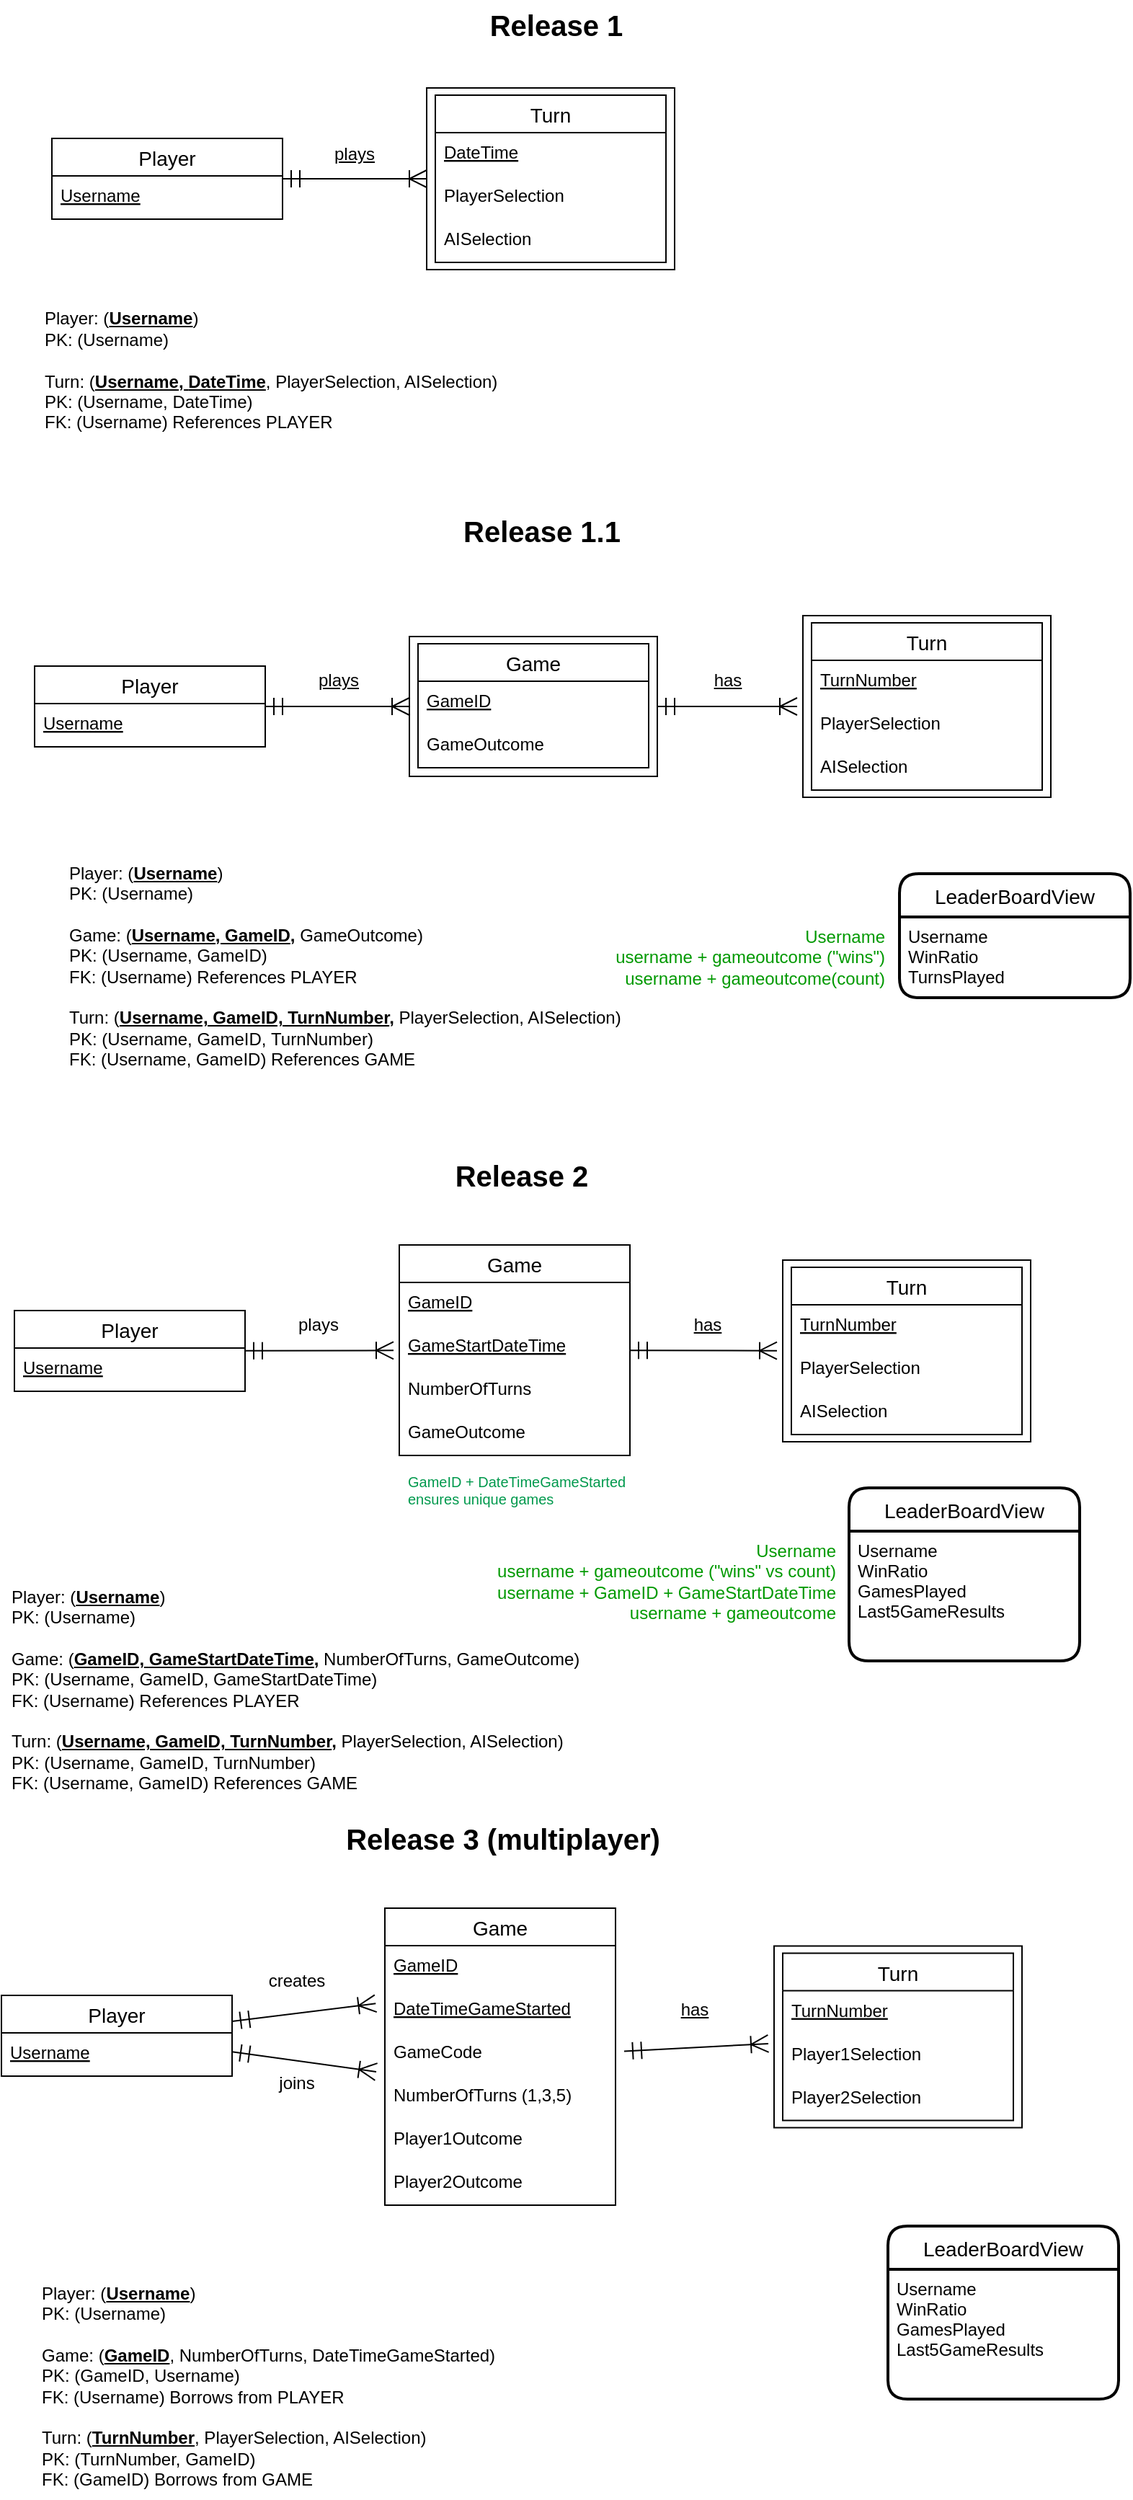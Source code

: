 <mxfile version="13.8.2" type="device"><diagram id="_T79QDrWtVv7_2ml0df6" name="Page-1"><mxGraphModel dx="1178" dy="614" grid="0" gridSize="10" guides="1" tooltips="1" connect="1" arrows="1" fold="1" page="1" pageScale="1" pageWidth="850" pageHeight="1100" math="0" shadow="0"><root><mxCell id="0"/><mxCell id="1" parent="0"/><mxCell id="mFq7daE8afdWlIFSheiB-40" value="" style="rounded=0;whiteSpace=wrap;html=1;" parent="1" vertex="1"><mxGeometry x="331" y="79" width="172" height="126" as="geometry"/></mxCell><mxCell id="mFq7daE8afdWlIFSheiB-16" value="" style="endArrow=ERoneToMany;html=1;rounded=0;startArrow=ERmandOne;startFill=0;endSize=10;targetPerimeterSpacing=4;startSize=10;endFill=0;entryX=0;entryY=0.5;entryDx=0;entryDy=0;" parent="1" source="mFq7daE8afdWlIFSheiB-2" target="mFq7daE8afdWlIFSheiB-40" edge="1"><mxGeometry relative="1" as="geometry"><mxPoint x="358" y="259.5" as="sourcePoint"/><mxPoint x="301" y="149" as="targetPoint"/></mxGeometry></mxCell><mxCell id="mFq7daE8afdWlIFSheiB-2" value="Player" style="swimlane;fontStyle=0;childLayout=stackLayout;horizontal=1;startSize=26;horizontalStack=0;resizeParent=1;resizeParentMax=0;resizeLast=0;collapsible=1;marginBottom=0;align=center;fontSize=14;" parent="1" vertex="1"><mxGeometry x="71" y="114" width="160" height="56" as="geometry"/></mxCell><mxCell id="mFq7daE8afdWlIFSheiB-3" value="Username" style="text;strokeColor=none;fillColor=none;spacingLeft=4;spacingRight=4;overflow=hidden;rotatable=0;points=[[0,0.5],[1,0.5]];portConstraint=eastwest;fontSize=12;fontStyle=4" parent="mFq7daE8afdWlIFSheiB-2" vertex="1"><mxGeometry y="26" width="160" height="30" as="geometry"/></mxCell><mxCell id="mFq7daE8afdWlIFSheiB-10" value="Turn" style="swimlane;fontStyle=0;childLayout=stackLayout;horizontal=1;startSize=26;horizontalStack=0;resizeParent=1;resizeParentMax=0;resizeLast=0;collapsible=1;marginBottom=0;align=center;fontSize=14;" parent="1" vertex="1"><mxGeometry x="337" y="84" width="160" height="116" as="geometry"/></mxCell><mxCell id="mFq7daE8afdWlIFSheiB-28" value="DateTime" style="text;strokeColor=none;fillColor=none;spacingLeft=4;spacingRight=4;overflow=hidden;rotatable=0;points=[[0,0.5],[1,0.5]];portConstraint=eastwest;fontSize=12;fontStyle=4" parent="mFq7daE8afdWlIFSheiB-10" vertex="1"><mxGeometry y="26" width="160" height="30" as="geometry"/></mxCell><mxCell id="mFq7daE8afdWlIFSheiB-7" value="PlayerSelection" style="text;strokeColor=none;fillColor=none;spacingLeft=4;spacingRight=4;overflow=hidden;rotatable=0;points=[[0,0.5],[1,0.5]];portConstraint=eastwest;fontSize=12;" parent="mFq7daE8afdWlIFSheiB-10" vertex="1"><mxGeometry y="56" width="160" height="30" as="geometry"/></mxCell><mxCell id="mFq7daE8afdWlIFSheiB-20" value="AISelection" style="text;strokeColor=none;fillColor=none;spacingLeft=4;spacingRight=4;overflow=hidden;rotatable=0;points=[[0,0.5],[1,0.5]];portConstraint=eastwest;fontSize=12;" parent="mFq7daE8afdWlIFSheiB-10" vertex="1"><mxGeometry y="86" width="160" height="30" as="geometry"/></mxCell><mxCell id="mFq7daE8afdWlIFSheiB-41" value="Player: (&lt;u&gt;&lt;b&gt;Username&lt;/b&gt;&lt;/u&gt;)&lt;br&gt;PK: (Username)&lt;br&gt;&lt;br&gt;Turn: (&lt;b&gt;&lt;u&gt;Username,&amp;nbsp;&lt;/u&gt;&lt;/b&gt;&lt;u&gt;&lt;b&gt;DateTime&lt;/b&gt;&lt;/u&gt;, PlayerSelection, AISelection)&lt;br&gt;PK: (Username, DateTime)&lt;br&gt;FK: (Username) References&amp;nbsp;PLAYER" style="text;html=1;strokeColor=none;fillColor=none;align=left;verticalAlign=middle;whiteSpace=wrap;rounded=0;" parent="1" vertex="1"><mxGeometry x="64" y="228" width="361" height="94" as="geometry"/></mxCell><mxCell id="He4eryoihcPYmB8OaKbt-13" value="&lt;b&gt;&lt;font style=&quot;font-size: 20px&quot;&gt;Release 1&lt;/font&gt;&lt;/b&gt;" style="text;html=1;strokeColor=none;fillColor=none;align=center;verticalAlign=middle;whiteSpace=wrap;rounded=0;" vertex="1" parent="1"><mxGeometry x="221" y="18" width="400" height="33" as="geometry"/></mxCell><mxCell id="He4eryoihcPYmB8OaKbt-15" value="" style="endArrow=ERoneToMany;html=1;rounded=0;startArrow=ERmandOne;startFill=0;endSize=10;targetPerimeterSpacing=4;startSize=10;endFill=0;" edge="1" source="He4eryoihcPYmB8OaKbt-19" target="He4eryoihcPYmB8OaKbt-21" parent="1"><mxGeometry relative="1" as="geometry"><mxPoint x="334" y="1057.5" as="sourcePoint"/><mxPoint x="306" y="955" as="targetPoint"/></mxGeometry></mxCell><mxCell id="He4eryoihcPYmB8OaKbt-19" value="Player" style="swimlane;fontStyle=0;childLayout=stackLayout;horizontal=1;startSize=26;horizontalStack=0;resizeParent=1;resizeParentMax=0;resizeLast=0;collapsible=1;marginBottom=0;align=center;fontSize=14;" vertex="1" parent="1"><mxGeometry x="45" y="927" width="160" height="56" as="geometry"/></mxCell><mxCell id="He4eryoihcPYmB8OaKbt-20" value="Username" style="text;strokeColor=none;fillColor=none;spacingLeft=4;spacingRight=4;overflow=hidden;rotatable=0;points=[[0,0.5],[1,0.5]];portConstraint=eastwest;fontSize=12;fontStyle=4" vertex="1" parent="He4eryoihcPYmB8OaKbt-19"><mxGeometry y="26" width="160" height="30" as="geometry"/></mxCell><mxCell id="He4eryoihcPYmB8OaKbt-21" value="Game" style="swimlane;fontStyle=0;childLayout=stackLayout;horizontal=1;startSize=26;horizontalStack=0;resizeParent=1;resizeParentMax=0;resizeLast=0;collapsible=1;marginBottom=0;align=center;fontSize=14;" vertex="1" parent="1"><mxGeometry x="312" y="881.5" width="160" height="146" as="geometry"/></mxCell><mxCell id="He4eryoihcPYmB8OaKbt-34" value="GameID" style="text;strokeColor=none;fillColor=none;spacingLeft=4;spacingRight=4;overflow=hidden;rotatable=0;points=[[0,0.5],[1,0.5]];portConstraint=eastwest;fontSize=12;fontStyle=4" vertex="1" parent="He4eryoihcPYmB8OaKbt-21"><mxGeometry y="26" width="160" height="30" as="geometry"/></mxCell><mxCell id="He4eryoihcPYmB8OaKbt-22" value="GameStartDateTime" style="text;strokeColor=none;fillColor=none;spacingLeft=4;spacingRight=4;overflow=hidden;rotatable=0;points=[[0,0.5],[1,0.5]];portConstraint=eastwest;fontSize=12;fontStyle=4" vertex="1" parent="He4eryoihcPYmB8OaKbt-21"><mxGeometry y="56" width="160" height="30" as="geometry"/></mxCell><mxCell id="He4eryoihcPYmB8OaKbt-35" value="NumberOfTurns" style="text;strokeColor=none;fillColor=none;spacingLeft=4;spacingRight=4;overflow=hidden;rotatable=0;points=[[0,0.5],[1,0.5]];portConstraint=eastwest;fontSize=12;" vertex="1" parent="He4eryoihcPYmB8OaKbt-21"><mxGeometry y="86" width="160" height="30" as="geometry"/></mxCell><mxCell id="He4eryoihcPYmB8OaKbt-37" value="GameOutcome" style="text;strokeColor=none;fillColor=none;spacingLeft=4;spacingRight=4;overflow=hidden;rotatable=0;points=[[0,0.5],[1,0.5]];portConstraint=eastwest;fontSize=12;" vertex="1" parent="He4eryoihcPYmB8OaKbt-21"><mxGeometry y="116" width="160" height="30" as="geometry"/></mxCell><mxCell id="He4eryoihcPYmB8OaKbt-26" value="&lt;b&gt;&lt;font style=&quot;font-size: 20px&quot;&gt;Release 2&lt;/font&gt;&lt;/b&gt;" style="text;html=1;strokeColor=none;fillColor=none;align=center;verticalAlign=middle;whiteSpace=wrap;rounded=0;" vertex="1" parent="1"><mxGeometry x="197" y="816" width="400" height="33" as="geometry"/></mxCell><mxCell id="He4eryoihcPYmB8OaKbt-27" value="" style="rounded=0;whiteSpace=wrap;html=1;" vertex="1" parent="1"><mxGeometry x="578" y="892" width="172" height="126" as="geometry"/></mxCell><mxCell id="He4eryoihcPYmB8OaKbt-29" value="Turn" style="swimlane;fontStyle=0;childLayout=stackLayout;horizontal=1;startSize=26;horizontalStack=0;resizeParent=1;resizeParentMax=0;resizeLast=0;collapsible=1;marginBottom=0;align=center;fontSize=14;" vertex="1" parent="1"><mxGeometry x="584" y="897" width="160" height="116" as="geometry"/></mxCell><mxCell id="He4eryoihcPYmB8OaKbt-30" value="TurnNumber" style="text;strokeColor=none;fillColor=none;spacingLeft=4;spacingRight=4;overflow=hidden;rotatable=0;points=[[0,0.5],[1,0.5]];portConstraint=eastwest;fontSize=12;fontStyle=4" vertex="1" parent="He4eryoihcPYmB8OaKbt-29"><mxGeometry y="26" width="160" height="30" as="geometry"/></mxCell><mxCell id="He4eryoihcPYmB8OaKbt-31" value="PlayerSelection" style="text;strokeColor=none;fillColor=none;spacingLeft=4;spacingRight=4;overflow=hidden;rotatable=0;points=[[0,0.5],[1,0.5]];portConstraint=eastwest;fontSize=12;" vertex="1" parent="He4eryoihcPYmB8OaKbt-29"><mxGeometry y="56" width="160" height="30" as="geometry"/></mxCell><mxCell id="He4eryoihcPYmB8OaKbt-32" value="AISelection" style="text;strokeColor=none;fillColor=none;spacingLeft=4;spacingRight=4;overflow=hidden;rotatable=0;points=[[0,0.5],[1,0.5]];portConstraint=eastwest;fontSize=12;" vertex="1" parent="He4eryoihcPYmB8OaKbt-29"><mxGeometry y="86" width="160" height="30" as="geometry"/></mxCell><mxCell id="He4eryoihcPYmB8OaKbt-36" value="" style="endArrow=ERoneToMany;html=1;rounded=0;startArrow=ERmandOne;startFill=0;endSize=10;targetPerimeterSpacing=4;startSize=10;endFill=0;" edge="1" parent="1" source="He4eryoihcPYmB8OaKbt-21" target="He4eryoihcPYmB8OaKbt-27"><mxGeometry relative="1" as="geometry"><mxPoint x="478" y="955" as="sourcePoint"/><mxPoint x="547" y="940" as="targetPoint"/></mxGeometry></mxCell><mxCell id="He4eryoihcPYmB8OaKbt-38" value="LeaderBoardView" style="swimlane;childLayout=stackLayout;horizontal=1;startSize=30;horizontalStack=0;rounded=1;fontSize=14;fontStyle=0;strokeWidth=2;resizeParent=0;resizeLast=1;shadow=0;dashed=0;align=center;" vertex="1" parent="1"><mxGeometry x="624" y="1050" width="160" height="120" as="geometry"/></mxCell><mxCell id="He4eryoihcPYmB8OaKbt-39" value="Username&#10;WinRatio&#10;GamesPlayed&#10;Last5GameResults" style="align=left;strokeColor=none;fillColor=none;spacingLeft=4;fontSize=12;verticalAlign=top;resizable=0;rotatable=0;part=1;" vertex="1" parent="He4eryoihcPYmB8OaKbt-38"><mxGeometry y="30" width="160" height="90" as="geometry"/></mxCell><mxCell id="He4eryoihcPYmB8OaKbt-40" value="plays" style="text;html=1;strokeColor=none;fillColor=none;align=center;verticalAlign=middle;whiteSpace=wrap;rounded=0;fontStyle=4" vertex="1" parent="1"><mxGeometry x="261" y="115" width="40" height="20" as="geometry"/></mxCell><mxCell id="He4eryoihcPYmB8OaKbt-41" value="plays" style="text;html=1;strokeColor=none;fillColor=none;align=center;verticalAlign=middle;whiteSpace=wrap;rounded=0;fontStyle=0" vertex="1" parent="1"><mxGeometry x="236" y="927" width="40" height="20" as="geometry"/></mxCell><mxCell id="He4eryoihcPYmB8OaKbt-42" value="has" style="text;html=1;strokeColor=none;fillColor=none;align=center;verticalAlign=middle;whiteSpace=wrap;rounded=0;fontStyle=4" vertex="1" parent="1"><mxGeometry x="506" y="927" width="40" height="20" as="geometry"/></mxCell><mxCell id="He4eryoihcPYmB8OaKbt-44" value="" style="endArrow=ERoneToMany;html=1;rounded=0;startArrow=ERmandOne;startFill=0;endSize=10;targetPerimeterSpacing=4;startSize=10;endFill=0;entryX=-0.002;entryY=0.327;entryDx=0;entryDy=0;entryPerimeter=0;" edge="1" parent="1" source="He4eryoihcPYmB8OaKbt-45"><mxGeometry relative="1" as="geometry"><mxPoint x="325" y="1532.5" as="sourcePoint"/><mxPoint x="295.656" y="1407.622" as="targetPoint"/></mxGeometry></mxCell><mxCell id="He4eryoihcPYmB8OaKbt-45" value="Player" style="swimlane;fontStyle=0;childLayout=stackLayout;horizontal=1;startSize=26;horizontalStack=0;resizeParent=1;resizeParentMax=0;resizeLast=0;collapsible=1;marginBottom=0;align=center;fontSize=14;" vertex="1" parent="1"><mxGeometry x="36" y="1402" width="160" height="56" as="geometry"/></mxCell><mxCell id="He4eryoihcPYmB8OaKbt-46" value="Username" style="text;strokeColor=none;fillColor=none;spacingLeft=4;spacingRight=4;overflow=hidden;rotatable=0;points=[[0,0.5],[1,0.5]];portConstraint=eastwest;fontSize=12;fontStyle=4" vertex="1" parent="He4eryoihcPYmB8OaKbt-45"><mxGeometry y="26" width="160" height="30" as="geometry"/></mxCell><mxCell id="He4eryoihcPYmB8OaKbt-47" value="Game" style="swimlane;fontStyle=0;childLayout=stackLayout;horizontal=1;startSize=26;horizontalStack=0;resizeParent=1;resizeParentMax=0;resizeLast=0;collapsible=1;marginBottom=0;align=center;fontSize=14;" vertex="1" parent="1"><mxGeometry x="302" y="1341.5" width="160" height="206" as="geometry"/></mxCell><mxCell id="He4eryoihcPYmB8OaKbt-48" value="GameID" style="text;strokeColor=none;fillColor=none;spacingLeft=4;spacingRight=4;overflow=hidden;rotatable=0;points=[[0,0.5],[1,0.5]];portConstraint=eastwest;fontSize=12;fontStyle=4" vertex="1" parent="He4eryoihcPYmB8OaKbt-47"><mxGeometry y="26" width="160" height="30" as="geometry"/></mxCell><mxCell id="He4eryoihcPYmB8OaKbt-94" value="DateTimeGameStarted" style="text;strokeColor=none;fillColor=none;spacingLeft=4;spacingRight=4;overflow=hidden;rotatable=0;points=[[0,0.5],[1,0.5]];portConstraint=eastwest;fontSize=12;fontStyle=4" vertex="1" parent="He4eryoihcPYmB8OaKbt-47"><mxGeometry y="56" width="160" height="30" as="geometry"/></mxCell><mxCell id="He4eryoihcPYmB8OaKbt-64" value="GameCode" style="text;strokeColor=none;fillColor=none;spacingLeft=4;spacingRight=4;overflow=hidden;rotatable=0;points=[[0,0.5],[1,0.5]];portConstraint=eastwest;fontSize=12;" vertex="1" parent="He4eryoihcPYmB8OaKbt-47"><mxGeometry y="86" width="160" height="30" as="geometry"/></mxCell><mxCell id="He4eryoihcPYmB8OaKbt-49" value="NumberOfTurns (1,3,5)" style="text;strokeColor=none;fillColor=none;spacingLeft=4;spacingRight=4;overflow=hidden;rotatable=0;points=[[0,0.5],[1,0.5]];portConstraint=eastwest;fontSize=12;" vertex="1" parent="He4eryoihcPYmB8OaKbt-47"><mxGeometry y="116" width="160" height="30" as="geometry"/></mxCell><mxCell id="He4eryoihcPYmB8OaKbt-51" value="Player1Outcome" style="text;strokeColor=none;fillColor=none;spacingLeft=4;spacingRight=4;overflow=hidden;rotatable=0;points=[[0,0.5],[1,0.5]];portConstraint=eastwest;fontSize=12;" vertex="1" parent="He4eryoihcPYmB8OaKbt-47"><mxGeometry y="146" width="160" height="30" as="geometry"/></mxCell><mxCell id="He4eryoihcPYmB8OaKbt-99" value="Player2Outcome" style="text;strokeColor=none;fillColor=none;spacingLeft=4;spacingRight=4;overflow=hidden;rotatable=0;points=[[0,0.5],[1,0.5]];portConstraint=eastwest;fontSize=12;" vertex="1" parent="He4eryoihcPYmB8OaKbt-47"><mxGeometry y="176" width="160" height="30" as="geometry"/></mxCell><mxCell id="He4eryoihcPYmB8OaKbt-52" value="Player: (&lt;u&gt;&lt;b&gt;Username&lt;/b&gt;&lt;/u&gt;)&lt;br&gt;PK: (Username)&lt;br&gt;&lt;br&gt;Game: (&lt;u&gt;&lt;b&gt;GameID&lt;/b&gt;&lt;/u&gt;, NumberOfTurns, DateTimeGameStarted)&lt;br&gt;PK: (GameID, Username)&lt;br&gt;FK: (Username) Borrows from PLAYER&lt;br&gt;&lt;br&gt;Turn: (&lt;u&gt;&lt;b&gt;TurnNumber&lt;/b&gt;&lt;/u&gt;, PlayerSelection, AISelection)&lt;br&gt;PK: (TurnNumber, GameID)&lt;br&gt;FK: (GameID) Borrows from GAME" style="text;html=1;strokeColor=none;fillColor=none;align=left;verticalAlign=middle;whiteSpace=wrap;rounded=0;" vertex="1" parent="1"><mxGeometry x="61.75" y="1594" width="370.5" height="157" as="geometry"/></mxCell><mxCell id="He4eryoihcPYmB8OaKbt-53" value="&lt;b&gt;&lt;font style=&quot;font-size: 20px&quot;&gt;Release 3 (multiplayer)&lt;/font&gt;&lt;/b&gt;" style="text;html=1;strokeColor=none;fillColor=none;align=center;verticalAlign=middle;whiteSpace=wrap;rounded=0;" vertex="1" parent="1"><mxGeometry x="184" y="1276" width="400" height="33" as="geometry"/></mxCell><mxCell id="He4eryoihcPYmB8OaKbt-54" value="" style="rounded=0;whiteSpace=wrap;html=1;" vertex="1" parent="1"><mxGeometry x="572" y="1367.75" width="172" height="126" as="geometry"/></mxCell><mxCell id="He4eryoihcPYmB8OaKbt-55" value="Turn" style="swimlane;fontStyle=0;childLayout=stackLayout;horizontal=1;startSize=26;horizontalStack=0;resizeParent=1;resizeParentMax=0;resizeLast=0;collapsible=1;marginBottom=0;align=center;fontSize=14;" vertex="1" parent="1"><mxGeometry x="578" y="1372.75" width="160" height="116" as="geometry"/></mxCell><mxCell id="He4eryoihcPYmB8OaKbt-56" value="TurnNumber" style="text;strokeColor=none;fillColor=none;spacingLeft=4;spacingRight=4;overflow=hidden;rotatable=0;points=[[0,0.5],[1,0.5]];portConstraint=eastwest;fontSize=12;fontStyle=4" vertex="1" parent="He4eryoihcPYmB8OaKbt-55"><mxGeometry y="26" width="160" height="30" as="geometry"/></mxCell><mxCell id="He4eryoihcPYmB8OaKbt-57" value="Player1Selection" style="text;strokeColor=none;fillColor=none;spacingLeft=4;spacingRight=4;overflow=hidden;rotatable=0;points=[[0,0.5],[1,0.5]];portConstraint=eastwest;fontSize=12;" vertex="1" parent="He4eryoihcPYmB8OaKbt-55"><mxGeometry y="56" width="160" height="30" as="geometry"/></mxCell><mxCell id="He4eryoihcPYmB8OaKbt-58" value="Player2Selection" style="text;strokeColor=none;fillColor=none;spacingLeft=4;spacingRight=4;overflow=hidden;rotatable=0;points=[[0,0.5],[1,0.5]];portConstraint=eastwest;fontSize=12;" vertex="1" parent="He4eryoihcPYmB8OaKbt-55"><mxGeometry y="86" width="160" height="30" as="geometry"/></mxCell><mxCell id="He4eryoihcPYmB8OaKbt-59" value="" style="endArrow=ERoneToMany;html=1;rounded=0;startArrow=ERmandOne;startFill=0;endSize=10;targetPerimeterSpacing=4;startSize=10;endFill=0;" edge="1" parent="1" target="He4eryoihcPYmB8OaKbt-54"><mxGeometry relative="1" as="geometry"><mxPoint x="468" y="1440.732" as="sourcePoint"/><mxPoint x="538" y="1415" as="targetPoint"/></mxGeometry></mxCell><mxCell id="He4eryoihcPYmB8OaKbt-60" value="LeaderBoardView" style="swimlane;childLayout=stackLayout;horizontal=1;startSize=30;horizontalStack=0;rounded=1;fontSize=14;fontStyle=0;strokeWidth=2;resizeParent=0;resizeLast=1;shadow=0;dashed=0;align=center;" vertex="1" parent="1"><mxGeometry x="651" y="1562" width="160" height="120" as="geometry"/></mxCell><mxCell id="He4eryoihcPYmB8OaKbt-61" value="Username&#10;WinRatio&#10;GamesPlayed&#10;Last5GameResults" style="align=left;strokeColor=none;fillColor=none;spacingLeft=4;fontSize=12;verticalAlign=top;resizable=0;rotatable=0;part=1;" vertex="1" parent="He4eryoihcPYmB8OaKbt-60"><mxGeometry y="30" width="160" height="90" as="geometry"/></mxCell><mxCell id="He4eryoihcPYmB8OaKbt-62" value="creates" style="text;html=1;strokeColor=none;fillColor=none;align=center;verticalAlign=middle;whiteSpace=wrap;rounded=0;fontStyle=0" vertex="1" parent="1"><mxGeometry x="221" y="1382" width="40" height="20" as="geometry"/></mxCell><mxCell id="He4eryoihcPYmB8OaKbt-63" value="has" style="text;html=1;strokeColor=none;fillColor=none;align=center;verticalAlign=middle;whiteSpace=wrap;rounded=0;fontStyle=4" vertex="1" parent="1"><mxGeometry x="497" y="1402" width="40" height="20" as="geometry"/></mxCell><mxCell id="He4eryoihcPYmB8OaKbt-66" value="" style="rounded=0;whiteSpace=wrap;html=1;" vertex="1" parent="1"><mxGeometry x="319" y="459.5" width="172" height="97" as="geometry"/></mxCell><mxCell id="He4eryoihcPYmB8OaKbt-67" value="" style="endArrow=ERoneToMany;html=1;rounded=0;startArrow=ERmandOne;startFill=0;endSize=10;targetPerimeterSpacing=4;startSize=10;endFill=0;entryX=0;entryY=0.5;entryDx=0;entryDy=0;" edge="1" parent="1" source="He4eryoihcPYmB8OaKbt-68" target="He4eryoihcPYmB8OaKbt-66"><mxGeometry relative="1" as="geometry"><mxPoint x="348" y="610.5" as="sourcePoint"/><mxPoint x="291" y="500" as="targetPoint"/></mxGeometry></mxCell><mxCell id="He4eryoihcPYmB8OaKbt-68" value="Player" style="swimlane;fontStyle=0;childLayout=stackLayout;horizontal=1;startSize=26;horizontalStack=0;resizeParent=1;resizeParentMax=0;resizeLast=0;collapsible=1;marginBottom=0;align=center;fontSize=14;" vertex="1" parent="1"><mxGeometry x="59" y="480" width="160" height="56" as="geometry"/></mxCell><mxCell id="He4eryoihcPYmB8OaKbt-69" value="Username" style="text;strokeColor=none;fillColor=none;spacingLeft=4;spacingRight=4;overflow=hidden;rotatable=0;points=[[0,0.5],[1,0.5]];portConstraint=eastwest;fontSize=12;fontStyle=4" vertex="1" parent="He4eryoihcPYmB8OaKbt-68"><mxGeometry y="26" width="160" height="30" as="geometry"/></mxCell><mxCell id="He4eryoihcPYmB8OaKbt-70" value="Game" style="swimlane;fontStyle=0;childLayout=stackLayout;horizontal=1;startSize=26;horizontalStack=0;resizeParent=1;resizeParentMax=0;resizeLast=0;collapsible=1;marginBottom=0;align=center;fontSize=14;" vertex="1" parent="1"><mxGeometry x="325" y="464.5" width="160" height="86" as="geometry"/></mxCell><mxCell id="He4eryoihcPYmB8OaKbt-71" value="GameID" style="text;strokeColor=none;fillColor=none;spacingLeft=4;spacingRight=4;overflow=hidden;rotatable=0;points=[[0,0.5],[1,0.5]];portConstraint=eastwest;fontSize=12;fontStyle=4" vertex="1" parent="He4eryoihcPYmB8OaKbt-70"><mxGeometry y="26" width="160" height="30" as="geometry"/></mxCell><mxCell id="He4eryoihcPYmB8OaKbt-73" value="GameOutcome" style="text;strokeColor=none;fillColor=none;spacingLeft=4;spacingRight=4;overflow=hidden;rotatable=0;points=[[0,0.5],[1,0.5]];portConstraint=eastwest;fontSize=12;" vertex="1" parent="He4eryoihcPYmB8OaKbt-70"><mxGeometry y="56" width="160" height="30" as="geometry"/></mxCell><mxCell id="He4eryoihcPYmB8OaKbt-74" value="Player: (&lt;u&gt;&lt;b&gt;Username&lt;/b&gt;&lt;/u&gt;)&lt;br&gt;PK: (Username)&lt;br&gt;&lt;br&gt;Game: (&lt;b&gt;&lt;u&gt;Username, GameID&lt;/u&gt;,&lt;/b&gt; GameOutcome)&lt;br&gt;PK: (Username, GameID)&lt;br&gt;FK: (Username) References&amp;nbsp;PLAYER&lt;br&gt;&lt;br&gt;Turn: (&lt;b&gt;&lt;u&gt;Username, GameID,&amp;nbsp;TurnNumber&lt;/u&gt;,&lt;/b&gt; PlayerSelection, AISelection)&lt;br&gt;PK: (Username, GameID,&amp;nbsp;TurnNumber)&lt;br&gt;FK: (Username, GameID) References GAME" style="text;html=1;strokeColor=none;fillColor=none;align=left;verticalAlign=middle;whiteSpace=wrap;rounded=0;" vertex="1" parent="1"><mxGeometry x="80.5" y="609" width="416.5" height="157" as="geometry"/></mxCell><mxCell id="He4eryoihcPYmB8OaKbt-75" value="&lt;b&gt;&lt;font style=&quot;font-size: 20px&quot;&gt;Release 1.1&lt;/font&gt;&lt;/b&gt;" style="text;html=1;strokeColor=none;fillColor=none;align=center;verticalAlign=middle;whiteSpace=wrap;rounded=0;" vertex="1" parent="1"><mxGeometry x="211" y="369" width="400" height="33" as="geometry"/></mxCell><mxCell id="He4eryoihcPYmB8OaKbt-76" value="" style="rounded=0;whiteSpace=wrap;html=1;" vertex="1" parent="1"><mxGeometry x="592" y="445" width="172" height="126" as="geometry"/></mxCell><mxCell id="He4eryoihcPYmB8OaKbt-77" value="Turn" style="swimlane;fontStyle=0;childLayout=stackLayout;horizontal=1;startSize=26;horizontalStack=0;resizeParent=1;resizeParentMax=0;resizeLast=0;collapsible=1;marginBottom=0;align=center;fontSize=14;" vertex="1" parent="1"><mxGeometry x="598" y="450" width="160" height="116" as="geometry"/></mxCell><mxCell id="He4eryoihcPYmB8OaKbt-78" value="TurnNumber" style="text;strokeColor=none;fillColor=none;spacingLeft=4;spacingRight=4;overflow=hidden;rotatable=0;points=[[0,0.5],[1,0.5]];portConstraint=eastwest;fontSize=12;fontStyle=4" vertex="1" parent="He4eryoihcPYmB8OaKbt-77"><mxGeometry y="26" width="160" height="30" as="geometry"/></mxCell><mxCell id="He4eryoihcPYmB8OaKbt-79" value="PlayerSelection" style="text;strokeColor=none;fillColor=none;spacingLeft=4;spacingRight=4;overflow=hidden;rotatable=0;points=[[0,0.5],[1,0.5]];portConstraint=eastwest;fontSize=12;" vertex="1" parent="He4eryoihcPYmB8OaKbt-77"><mxGeometry y="56" width="160" height="30" as="geometry"/></mxCell><mxCell id="He4eryoihcPYmB8OaKbt-80" value="AISelection" style="text;strokeColor=none;fillColor=none;spacingLeft=4;spacingRight=4;overflow=hidden;rotatable=0;points=[[0,0.5],[1,0.5]];portConstraint=eastwest;fontSize=12;" vertex="1" parent="He4eryoihcPYmB8OaKbt-77"><mxGeometry y="86" width="160" height="30" as="geometry"/></mxCell><mxCell id="He4eryoihcPYmB8OaKbt-81" value="" style="endArrow=ERoneToMany;html=1;rounded=0;startArrow=ERmandOne;startFill=0;endSize=10;targetPerimeterSpacing=4;startSize=10;endFill=0;" edge="1" parent="1" source="He4eryoihcPYmB8OaKbt-66" target="He4eryoihcPYmB8OaKbt-76"><mxGeometry relative="1" as="geometry"><mxPoint x="505" y="520.43" as="sourcePoint"/><mxPoint x="561" y="493" as="targetPoint"/></mxGeometry></mxCell><mxCell id="He4eryoihcPYmB8OaKbt-82" value="LeaderBoardView" style="swimlane;childLayout=stackLayout;horizontal=1;startSize=30;horizontalStack=0;rounded=1;fontSize=14;fontStyle=0;strokeWidth=2;resizeParent=0;resizeLast=1;shadow=0;dashed=0;align=center;" vertex="1" parent="1"><mxGeometry x="659" y="624" width="160" height="86" as="geometry"/></mxCell><mxCell id="He4eryoihcPYmB8OaKbt-83" value="Username&#10;WinRatio&#10;TurnsPlayed&#10;" style="align=left;strokeColor=none;fillColor=none;spacingLeft=4;fontSize=12;verticalAlign=top;resizable=0;rotatable=0;part=1;" vertex="1" parent="He4eryoihcPYmB8OaKbt-82"><mxGeometry y="30" width="160" height="56" as="geometry"/></mxCell><mxCell id="He4eryoihcPYmB8OaKbt-84" value="plays" style="text;html=1;strokeColor=none;fillColor=none;align=center;verticalAlign=middle;whiteSpace=wrap;rounded=0;fontStyle=4" vertex="1" parent="1"><mxGeometry x="250" y="480" width="40" height="20" as="geometry"/></mxCell><mxCell id="He4eryoihcPYmB8OaKbt-85" value="has" style="text;html=1;strokeColor=none;fillColor=none;align=center;verticalAlign=middle;whiteSpace=wrap;rounded=0;fontStyle=4" vertex="1" parent="1"><mxGeometry x="520" y="480" width="40" height="20" as="geometry"/></mxCell><mxCell id="He4eryoihcPYmB8OaKbt-87" value="Username&lt;br style=&quot;padding: 0px ; margin: 0px&quot;&gt;username + gameoutcome (&quot;wins&quot;)&lt;br style=&quot;padding: 0px ; margin: 0px&quot;&gt;username + gameoutcome(count)&lt;div style=&quot;padding: 0px ; margin: 0px&quot;&gt;&lt;br style=&quot;padding: 0px ; margin: 0px ; font-family: &amp;#34;helvetica&amp;#34; ; font-size: 12px ; font-style: normal ; font-weight: 400 ; letter-spacing: normal ; text-indent: 0px ; text-transform: none ; word-spacing: 0px ; background-color: rgb(248 , 249 , 250)&quot;&gt;&lt;br&gt;&lt;br&gt;&lt;/div&gt;" style="text;whiteSpace=wrap;html=1;align=right;fontColor=#009900;" vertex="1" parent="1"><mxGeometry x="438" y="654" width="213" height="58" as="geometry"/></mxCell><mxCell id="He4eryoihcPYmB8OaKbt-89" value="Username&lt;br style=&quot;padding: 0px ; margin: 0px&quot;&gt;username + gameoutcome (&quot;wins&quot; vs count)&lt;br style=&quot;padding: 0px ; margin: 0px&quot;&gt;username + GameID + GameStartDateTime&lt;div style=&quot;padding: 0px ; margin: 0px&quot;&gt;username + gameoutcome&lt;br style=&quot;padding: 0px ; margin: 0px ; font-family: &amp;#34;helvetica&amp;#34; ; font-size: 12px ; font-style: normal ; font-weight: 400 ; letter-spacing: normal ; text-indent: 0px ; text-transform: none ; word-spacing: 0px ; background-color: rgb(248 , 249 , 250)&quot;&gt;&lt;br&gt;&lt;br&gt;&lt;/div&gt;" style="text;whiteSpace=wrap;html=1;align=right;fontColor=#009900;" vertex="1" parent="1"><mxGeometry x="290" y="1080" width="327" height="90" as="geometry"/></mxCell><mxCell id="He4eryoihcPYmB8OaKbt-90" value="GameID + DateTimeGameStarted &#10;ensures unique games" style="text;strokeColor=none;fillColor=none;spacingLeft=4;spacingRight=4;overflow=hidden;rotatable=0;points=[[0,0.5],[1,0.5]];portConstraint=eastwest;fontSize=10;fontStyle=0;fontColor=#00994D;" vertex="1" parent="1"><mxGeometry x="312" y="1033.5" width="176" height="32" as="geometry"/></mxCell><mxCell id="He4eryoihcPYmB8OaKbt-92" value="" style="endArrow=ERoneToMany;html=1;rounded=0;startArrow=ERmandOne;startFill=0;endSize=10;targetPerimeterSpacing=4;startSize=10;endFill=0;" edge="1" parent="1" source="He4eryoihcPYmB8OaKbt-45"><mxGeometry relative="1" as="geometry"><mxPoint x="206" y="1440" as="sourcePoint"/><mxPoint x="296" y="1455" as="targetPoint"/></mxGeometry></mxCell><mxCell id="He4eryoihcPYmB8OaKbt-93" value="joins" style="text;html=1;strokeColor=none;fillColor=none;align=center;verticalAlign=middle;whiteSpace=wrap;rounded=0;fontStyle=0" vertex="1" parent="1"><mxGeometry x="221" y="1453" width="40" height="20" as="geometry"/></mxCell><mxCell id="He4eryoihcPYmB8OaKbt-100" value="Player: (&lt;u&gt;&lt;b&gt;Username&lt;/b&gt;&lt;/u&gt;)&lt;br&gt;PK: (Username)&lt;br&gt;&lt;br&gt;Game: (&lt;u&gt;&lt;b&gt;GameID,&amp;nbsp;&lt;/b&gt;&lt;b&gt;GameStartDateTime,&lt;/b&gt;&lt;/u&gt;&amp;nbsp;NumberOfTurns, GameOutcome)&lt;br&gt;PK: (Username, GameID,&amp;nbsp;GameStartDateTime)&lt;br&gt;FK: (Username) References&amp;nbsp;PLAYER&lt;br&gt;&lt;br&gt;Turn: (&lt;b&gt;&lt;u&gt;Username, GameID,&amp;nbsp;TurnNumber&lt;/u&gt;,&lt;/b&gt; PlayerSelection, AISelection)&lt;br&gt;PK: (Username, GameID,&amp;nbsp;TurnNumber)&lt;br&gt;FK: (Username, GameID) References GAME" style="text;html=1;strokeColor=none;fillColor=none;align=left;verticalAlign=middle;whiteSpace=wrap;rounded=0;" vertex="1" parent="1"><mxGeometry x="41" y="1111" width="514" height="157" as="geometry"/></mxCell></root></mxGraphModel></diagram></mxfile>